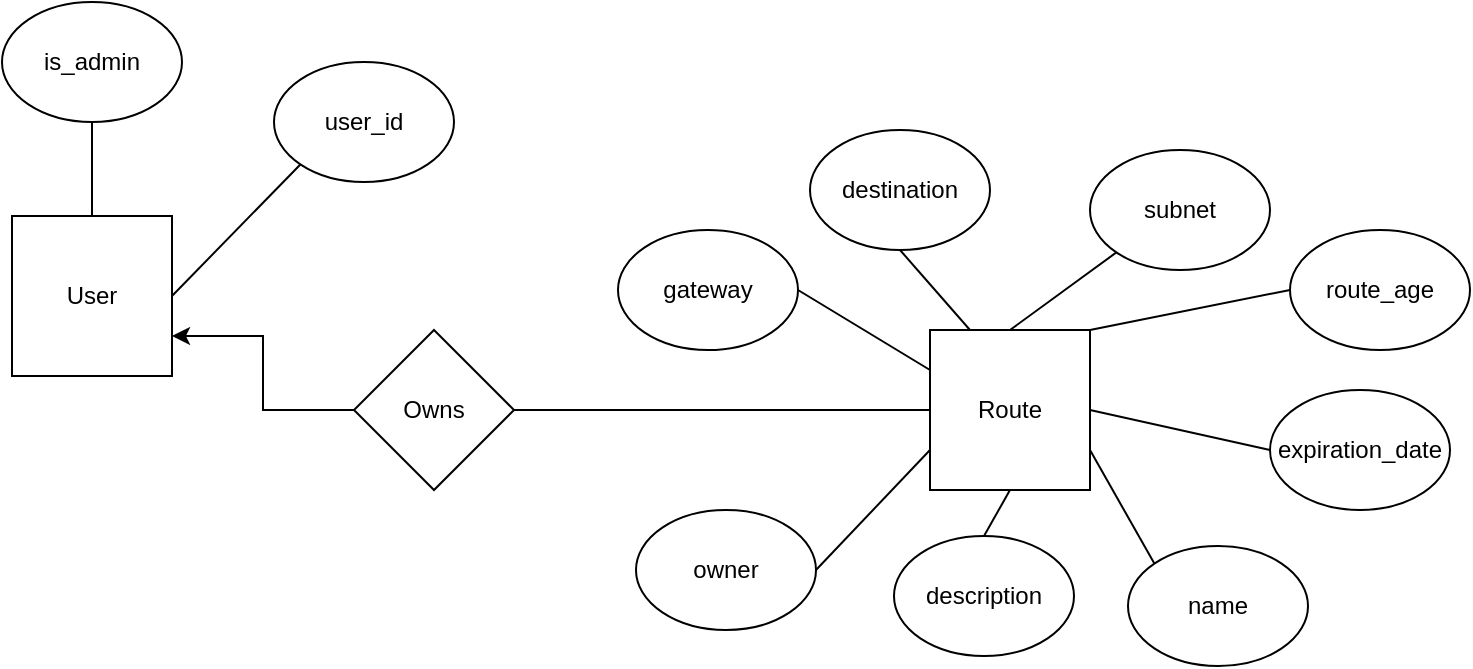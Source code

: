 <mxfile version="24.2.5" type="github">
  <diagram name="Page-1" id="sw3fMiHSHSXHJpbco0qD">
    <mxGraphModel dx="1050" dy="522" grid="1" gridSize="10" guides="1" tooltips="1" connect="1" arrows="1" fold="1" page="1" pageScale="1" pageWidth="850" pageHeight="1100" math="0" shadow="0">
      <root>
        <mxCell id="0" />
        <mxCell id="1" parent="0" />
        <mxCell id="jklfDloTVhAi6FvYHOGH-10" style="rounded=0;orthogonalLoop=1;jettySize=auto;html=1;exitX=0.25;exitY=0;exitDx=0;exitDy=0;entryX=0.5;entryY=1;entryDx=0;entryDy=0;endArrow=none;endFill=0;" edge="1" parent="1" source="jklfDloTVhAi6FvYHOGH-1" target="jklfDloTVhAi6FvYHOGH-2">
          <mxGeometry relative="1" as="geometry" />
        </mxCell>
        <mxCell id="jklfDloTVhAi6FvYHOGH-11" style="rounded=0;orthogonalLoop=1;jettySize=auto;html=1;exitX=0.5;exitY=0;exitDx=0;exitDy=0;entryX=0;entryY=1;entryDx=0;entryDy=0;endArrow=none;endFill=0;" edge="1" parent="1" source="jklfDloTVhAi6FvYHOGH-1" target="jklfDloTVhAi6FvYHOGH-3">
          <mxGeometry relative="1" as="geometry" />
        </mxCell>
        <mxCell id="jklfDloTVhAi6FvYHOGH-12" style="rounded=0;orthogonalLoop=1;jettySize=auto;html=1;exitX=1;exitY=0;exitDx=0;exitDy=0;entryX=0;entryY=0.5;entryDx=0;entryDy=0;endArrow=none;endFill=0;" edge="1" parent="1" source="jklfDloTVhAi6FvYHOGH-1" target="jklfDloTVhAi6FvYHOGH-6">
          <mxGeometry relative="1" as="geometry" />
        </mxCell>
        <mxCell id="jklfDloTVhAi6FvYHOGH-13" style="rounded=0;orthogonalLoop=1;jettySize=auto;html=1;exitX=1;exitY=0.5;exitDx=0;exitDy=0;entryX=0;entryY=0.5;entryDx=0;entryDy=0;endArrow=none;endFill=0;" edge="1" parent="1" source="jklfDloTVhAi6FvYHOGH-1" target="jklfDloTVhAi6FvYHOGH-8">
          <mxGeometry relative="1" as="geometry" />
        </mxCell>
        <mxCell id="jklfDloTVhAi6FvYHOGH-14" style="rounded=0;orthogonalLoop=1;jettySize=auto;html=1;exitX=1;exitY=0.75;exitDx=0;exitDy=0;entryX=0;entryY=0;entryDx=0;entryDy=0;endArrow=none;endFill=0;" edge="1" parent="1" source="jklfDloTVhAi6FvYHOGH-1" target="jklfDloTVhAi6FvYHOGH-4">
          <mxGeometry relative="1" as="geometry" />
        </mxCell>
        <mxCell id="jklfDloTVhAi6FvYHOGH-15" style="rounded=0;orthogonalLoop=1;jettySize=auto;html=1;exitX=0.5;exitY=1;exitDx=0;exitDy=0;entryX=0.5;entryY=0;entryDx=0;entryDy=0;endArrow=none;endFill=0;" edge="1" parent="1" source="jklfDloTVhAi6FvYHOGH-1" target="jklfDloTVhAi6FvYHOGH-7">
          <mxGeometry relative="1" as="geometry" />
        </mxCell>
        <mxCell id="jklfDloTVhAi6FvYHOGH-17" style="rounded=0;orthogonalLoop=1;jettySize=auto;html=1;exitX=0;exitY=0.75;exitDx=0;exitDy=0;entryX=1;entryY=0.5;entryDx=0;entryDy=0;endArrow=none;endFill=0;" edge="1" parent="1" source="jklfDloTVhAi6FvYHOGH-1" target="jklfDloTVhAi6FvYHOGH-9">
          <mxGeometry relative="1" as="geometry" />
        </mxCell>
        <mxCell id="jklfDloTVhAi6FvYHOGH-18" style="rounded=0;orthogonalLoop=1;jettySize=auto;html=1;exitX=0;exitY=0.25;exitDx=0;exitDy=0;entryX=1;entryY=0.5;entryDx=0;entryDy=0;endArrow=none;endFill=0;" edge="1" parent="1" source="jklfDloTVhAi6FvYHOGH-1" target="jklfDloTVhAi6FvYHOGH-5">
          <mxGeometry relative="1" as="geometry" />
        </mxCell>
        <mxCell id="jklfDloTVhAi6FvYHOGH-1" value="Route" style="whiteSpace=wrap;html=1;aspect=fixed;" vertex="1" parent="1">
          <mxGeometry x="548" y="194" width="80" height="80" as="geometry" />
        </mxCell>
        <mxCell id="jklfDloTVhAi6FvYHOGH-2" value="destination" style="ellipse;whiteSpace=wrap;html=1;" vertex="1" parent="1">
          <mxGeometry x="488" y="94" width="90" height="60" as="geometry" />
        </mxCell>
        <mxCell id="jklfDloTVhAi6FvYHOGH-3" value="subnet" style="ellipse;whiteSpace=wrap;html=1;" vertex="1" parent="1">
          <mxGeometry x="628" y="104" width="90" height="60" as="geometry" />
        </mxCell>
        <mxCell id="jklfDloTVhAi6FvYHOGH-4" value="name" style="ellipse;whiteSpace=wrap;html=1;" vertex="1" parent="1">
          <mxGeometry x="647" y="302" width="90" height="60" as="geometry" />
        </mxCell>
        <mxCell id="jklfDloTVhAi6FvYHOGH-5" value="gateway" style="ellipse;whiteSpace=wrap;html=1;" vertex="1" parent="1">
          <mxGeometry x="392" y="144" width="90" height="60" as="geometry" />
        </mxCell>
        <mxCell id="jklfDloTVhAi6FvYHOGH-6" value="route_age" style="ellipse;whiteSpace=wrap;html=1;" vertex="1" parent="1">
          <mxGeometry x="728" y="144" width="90" height="60" as="geometry" />
        </mxCell>
        <mxCell id="jklfDloTVhAi6FvYHOGH-7" value="description" style="ellipse;whiteSpace=wrap;html=1;" vertex="1" parent="1">
          <mxGeometry x="530" y="297" width="90" height="60" as="geometry" />
        </mxCell>
        <mxCell id="jklfDloTVhAi6FvYHOGH-8" value="expiration_date" style="ellipse;whiteSpace=wrap;html=1;" vertex="1" parent="1">
          <mxGeometry x="718" y="224" width="90" height="60" as="geometry" />
        </mxCell>
        <mxCell id="jklfDloTVhAi6FvYHOGH-9" value="owner" style="ellipse;whiteSpace=wrap;html=1;" vertex="1" parent="1">
          <mxGeometry x="401" y="284" width="90" height="60" as="geometry" />
        </mxCell>
        <mxCell id="jklfDloTVhAi6FvYHOGH-23" style="rounded=0;orthogonalLoop=1;jettySize=auto;html=1;exitX=1;exitY=0.5;exitDx=0;exitDy=0;entryX=0;entryY=1;entryDx=0;entryDy=0;endArrow=none;endFill=0;" edge="1" parent="1" source="jklfDloTVhAi6FvYHOGH-19" target="jklfDloTVhAi6FvYHOGH-20">
          <mxGeometry relative="1" as="geometry" />
        </mxCell>
        <mxCell id="jklfDloTVhAi6FvYHOGH-19" value="User" style="whiteSpace=wrap;html=1;aspect=fixed;" vertex="1" parent="1">
          <mxGeometry x="89" y="137" width="80" height="80" as="geometry" />
        </mxCell>
        <mxCell id="jklfDloTVhAi6FvYHOGH-20" value="user_id" style="ellipse;whiteSpace=wrap;html=1;" vertex="1" parent="1">
          <mxGeometry x="220" y="60" width="90" height="60" as="geometry" />
        </mxCell>
        <mxCell id="jklfDloTVhAi6FvYHOGH-22" style="rounded=0;orthogonalLoop=1;jettySize=auto;html=1;exitX=0.5;exitY=1;exitDx=0;exitDy=0;entryX=0.5;entryY=0;entryDx=0;entryDy=0;endArrow=none;endFill=0;" edge="1" parent="1" source="jklfDloTVhAi6FvYHOGH-21" target="jklfDloTVhAi6FvYHOGH-19">
          <mxGeometry relative="1" as="geometry" />
        </mxCell>
        <mxCell id="jklfDloTVhAi6FvYHOGH-21" value="is_admin" style="ellipse;whiteSpace=wrap;html=1;" vertex="1" parent="1">
          <mxGeometry x="84" y="30" width="90" height="60" as="geometry" />
        </mxCell>
        <mxCell id="jklfDloTVhAi6FvYHOGH-25" style="rounded=0;orthogonalLoop=1;jettySize=auto;html=1;exitX=0;exitY=0.5;exitDx=0;exitDy=0;entryX=1;entryY=0.75;entryDx=0;entryDy=0;edgeStyle=orthogonalEdgeStyle;" edge="1" parent="1" source="jklfDloTVhAi6FvYHOGH-24" target="jklfDloTVhAi6FvYHOGH-19">
          <mxGeometry relative="1" as="geometry" />
        </mxCell>
        <mxCell id="jklfDloTVhAi6FvYHOGH-26" style="rounded=0;orthogonalLoop=1;jettySize=auto;html=1;exitX=1;exitY=0.5;exitDx=0;exitDy=0;entryX=0;entryY=0.5;entryDx=0;entryDy=0;endArrow=none;endFill=0;edgeStyle=orthogonalEdgeStyle;" edge="1" parent="1" source="jklfDloTVhAi6FvYHOGH-24" target="jklfDloTVhAi6FvYHOGH-1">
          <mxGeometry relative="1" as="geometry" />
        </mxCell>
        <mxCell id="jklfDloTVhAi6FvYHOGH-24" value="Owns" style="rhombus;whiteSpace=wrap;html=1;" vertex="1" parent="1">
          <mxGeometry x="260" y="194" width="80" height="80" as="geometry" />
        </mxCell>
      </root>
    </mxGraphModel>
  </diagram>
</mxfile>
